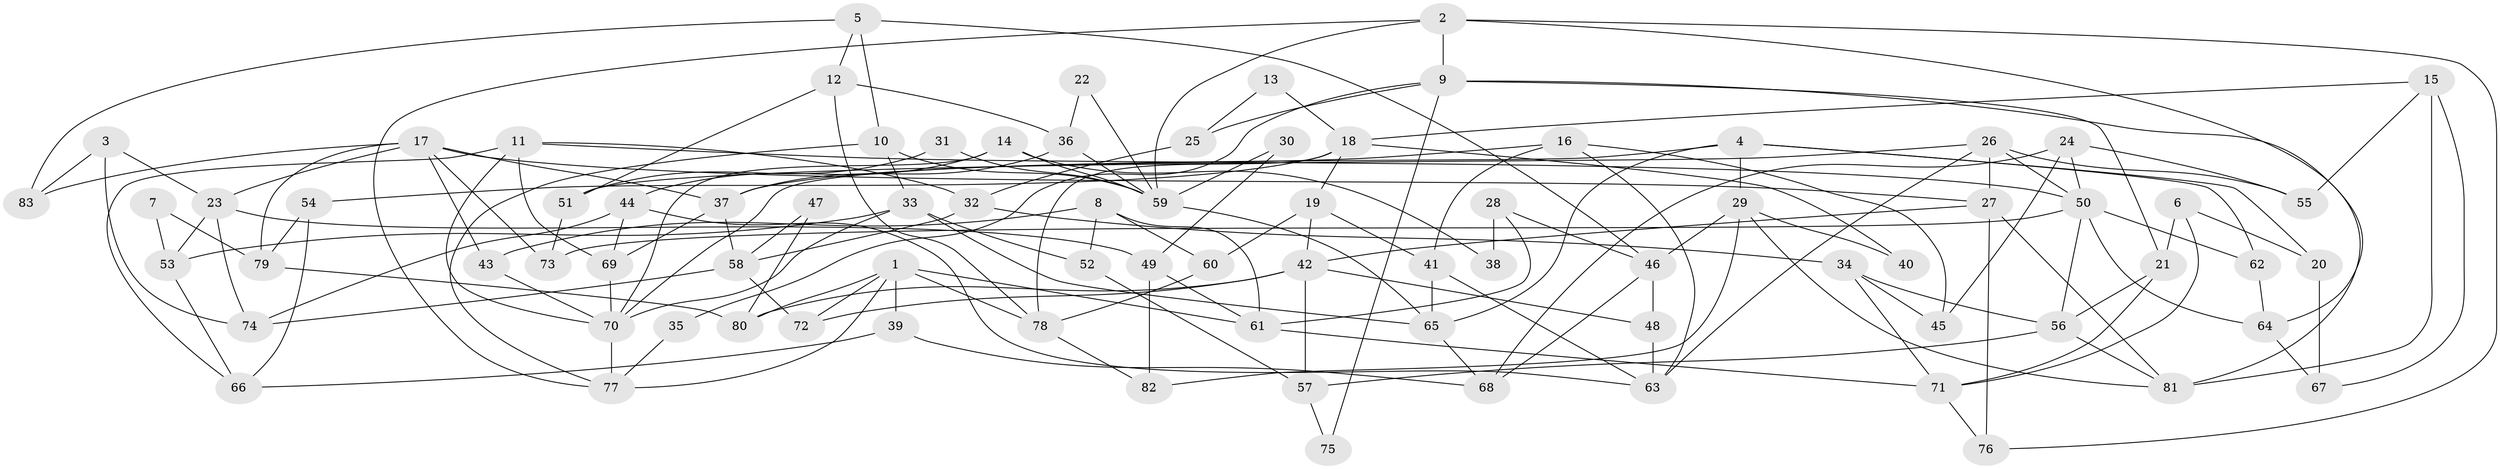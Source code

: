 // coarse degree distribution, {3: 0.09523809523809523, 4: 0.23809523809523808, 6: 0.2619047619047619, 8: 0.07142857142857142, 5: 0.16666666666666666, 7: 0.14285714285714285, 9: 0.023809523809523808}
// Generated by graph-tools (version 1.1) at 2025/37/03/04/25 23:37:07]
// undirected, 83 vertices, 166 edges
graph export_dot {
  node [color=gray90,style=filled];
  1;
  2;
  3;
  4;
  5;
  6;
  7;
  8;
  9;
  10;
  11;
  12;
  13;
  14;
  15;
  16;
  17;
  18;
  19;
  20;
  21;
  22;
  23;
  24;
  25;
  26;
  27;
  28;
  29;
  30;
  31;
  32;
  33;
  34;
  35;
  36;
  37;
  38;
  39;
  40;
  41;
  42;
  43;
  44;
  45;
  46;
  47;
  48;
  49;
  50;
  51;
  52;
  53;
  54;
  55;
  56;
  57;
  58;
  59;
  60;
  61;
  62;
  63;
  64;
  65;
  66;
  67;
  68;
  69;
  70;
  71;
  72;
  73;
  74;
  75;
  76;
  77;
  78;
  79;
  80;
  81;
  82;
  83;
  1 -- 78;
  1 -- 77;
  1 -- 39;
  1 -- 61;
  1 -- 72;
  1 -- 80;
  2 -- 59;
  2 -- 64;
  2 -- 9;
  2 -- 76;
  2 -- 77;
  3 -- 23;
  3 -- 74;
  3 -- 83;
  4 -- 20;
  4 -- 70;
  4 -- 29;
  4 -- 62;
  4 -- 65;
  5 -- 46;
  5 -- 10;
  5 -- 12;
  5 -- 83;
  6 -- 21;
  6 -- 71;
  6 -- 20;
  7 -- 53;
  7 -- 79;
  8 -- 43;
  8 -- 61;
  8 -- 52;
  8 -- 60;
  9 -- 81;
  9 -- 21;
  9 -- 25;
  9 -- 35;
  9 -- 75;
  10 -- 59;
  10 -- 33;
  10 -- 77;
  11 -- 69;
  11 -- 50;
  11 -- 32;
  11 -- 66;
  11 -- 70;
  12 -- 78;
  12 -- 36;
  12 -- 51;
  13 -- 25;
  13 -- 18;
  14 -- 70;
  14 -- 59;
  14 -- 38;
  14 -- 44;
  15 -- 18;
  15 -- 81;
  15 -- 55;
  15 -- 67;
  16 -- 37;
  16 -- 63;
  16 -- 41;
  16 -- 45;
  17 -- 27;
  17 -- 83;
  17 -- 23;
  17 -- 37;
  17 -- 43;
  17 -- 73;
  17 -- 79;
  18 -- 78;
  18 -- 54;
  18 -- 19;
  18 -- 40;
  19 -- 41;
  19 -- 42;
  19 -- 60;
  20 -- 67;
  21 -- 56;
  21 -- 71;
  22 -- 36;
  22 -- 59;
  23 -- 53;
  23 -- 49;
  23 -- 74;
  24 -- 55;
  24 -- 68;
  24 -- 45;
  24 -- 50;
  25 -- 32;
  26 -- 50;
  26 -- 63;
  26 -- 27;
  26 -- 51;
  26 -- 55;
  27 -- 76;
  27 -- 42;
  27 -- 81;
  28 -- 46;
  28 -- 61;
  28 -- 38;
  29 -- 81;
  29 -- 40;
  29 -- 46;
  29 -- 82;
  30 -- 49;
  30 -- 59;
  31 -- 51;
  31 -- 59;
  32 -- 58;
  32 -- 34;
  33 -- 70;
  33 -- 52;
  33 -- 53;
  33 -- 65;
  34 -- 45;
  34 -- 56;
  34 -- 71;
  35 -- 77;
  36 -- 37;
  36 -- 59;
  37 -- 69;
  37 -- 58;
  39 -- 68;
  39 -- 66;
  41 -- 65;
  41 -- 63;
  42 -- 48;
  42 -- 57;
  42 -- 72;
  42 -- 80;
  43 -- 70;
  44 -- 74;
  44 -- 63;
  44 -- 69;
  46 -- 48;
  46 -- 68;
  47 -- 80;
  47 -- 58;
  48 -- 63;
  49 -- 61;
  49 -- 82;
  50 -- 73;
  50 -- 56;
  50 -- 62;
  50 -- 64;
  51 -- 73;
  52 -- 57;
  53 -- 66;
  54 -- 66;
  54 -- 79;
  56 -- 57;
  56 -- 81;
  57 -- 75;
  58 -- 72;
  58 -- 74;
  59 -- 65;
  60 -- 78;
  61 -- 71;
  62 -- 64;
  64 -- 67;
  65 -- 68;
  69 -- 70;
  70 -- 77;
  71 -- 76;
  78 -- 82;
  79 -- 80;
}
